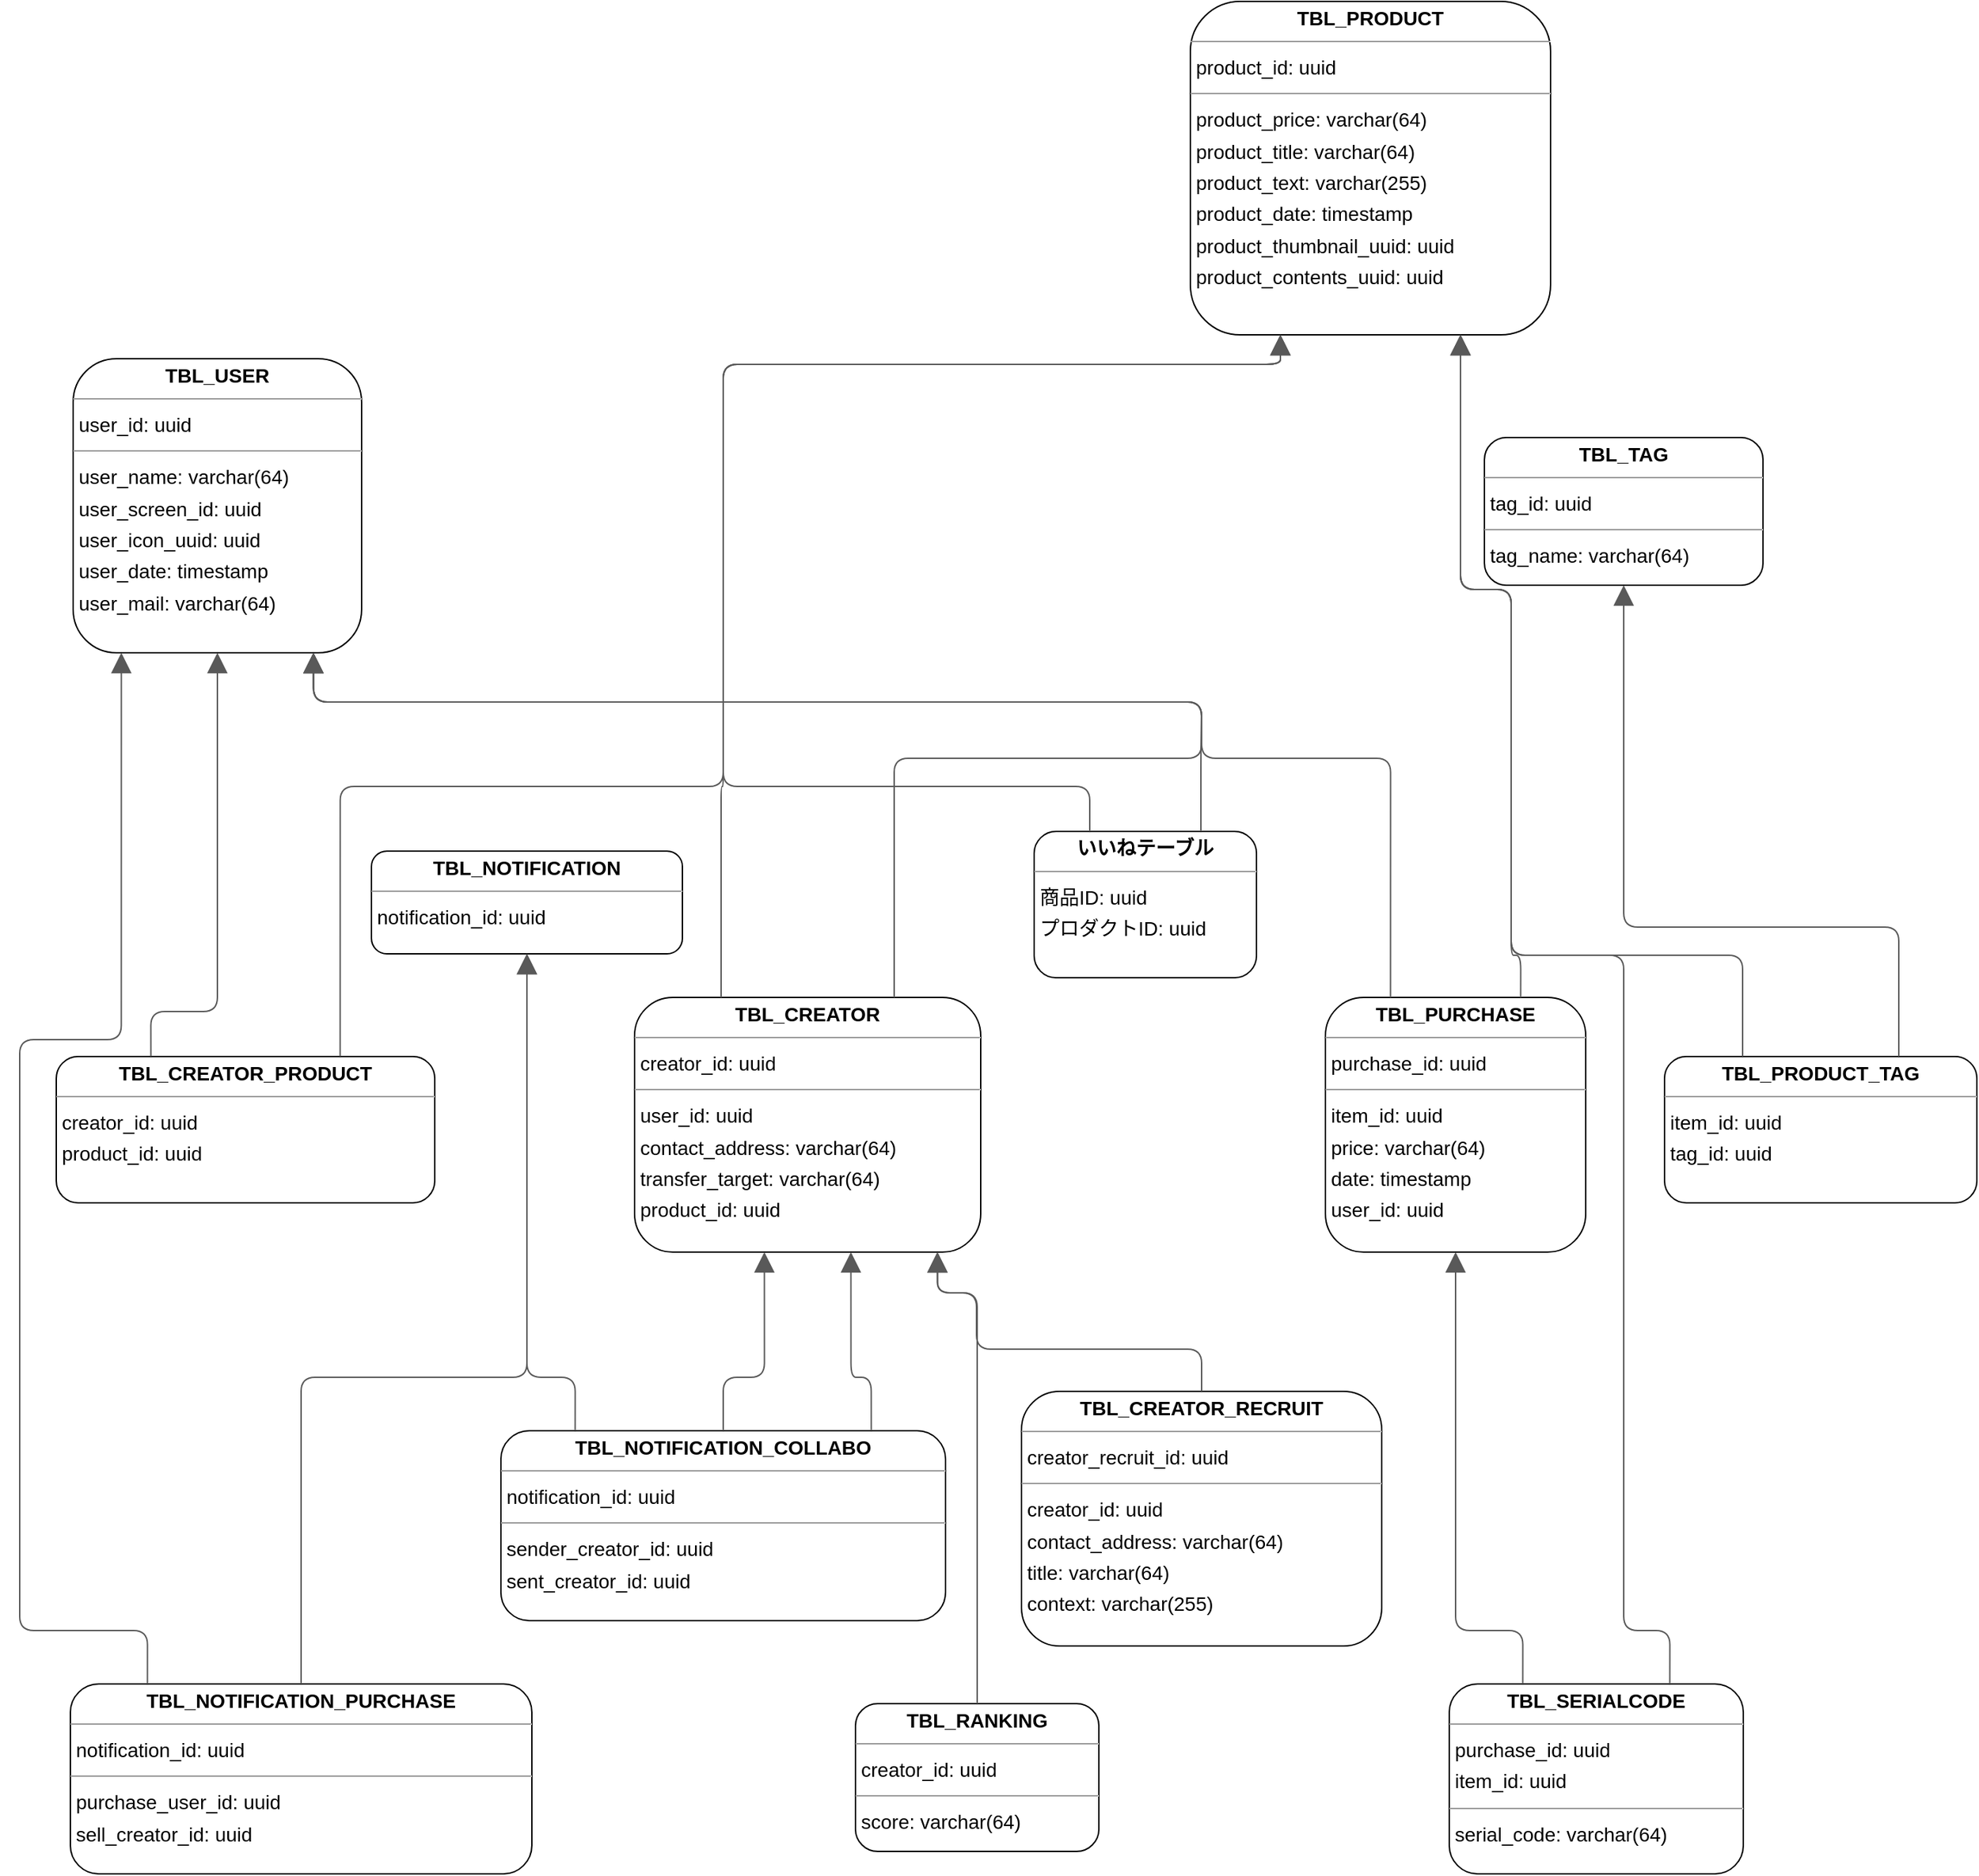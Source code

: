 <mxfile version="24.7.14">
  <diagram id="5iueLPnMIvjqVOyEWl0s" name="ページ1">
    <mxGraphModel dx="1166" dy="786" grid="1" gridSize="10" guides="1" tooltips="1" connect="1" arrows="1" fold="1" page="0" pageScale="1" pageWidth="827" pageHeight="1169" background="none" math="0" shadow="0">
      <root>
        <mxCell id="0" />
        <mxCell id="1" parent="0" />
        <mxCell id="node10" value="&lt;p style=&quot;margin:0px;margin-top:4px;text-align:center;&quot;&gt;&lt;b&gt;TBL_CREATOR&lt;/b&gt;&lt;/p&gt;&lt;hr size=&quot;1&quot;/&gt;&lt;p style=&quot;margin:0 0 0 4px;line-height:1.6;&quot;&gt; creator_id: uuid&lt;/p&gt;&lt;hr size=&quot;1&quot;/&gt;&lt;p style=&quot;margin:0 0 0 4px;line-height:1.6;&quot;&gt; user_id: uuid&lt;br/&gt; contact_address: varchar(64)&lt;br/&gt; transfer_target: varchar(64)&lt;br/&gt; product_id: uuid&lt;/p&gt;" style="verticalAlign=top;align=left;overflow=fill;fontSize=14;fontFamily=Helvetica;html=1;rounded=1;shadow=0;comic=0;labelBackgroundColor=none;strokeWidth=1;" parent="1" vertex="1">
          <mxGeometry x="248" y="590" width="246" height="181" as="geometry" />
        </mxCell>
        <mxCell id="node3" value="&lt;p style=&quot;margin:0px;margin-top:4px;text-align:center;&quot;&gt;&lt;b&gt;TBL_CREATOR_PRODUCT&lt;/b&gt;&lt;/p&gt;&lt;hr size=&quot;1&quot;/&gt;&lt;p style=&quot;margin:0 0 0 4px;line-height:1.6;&quot;&gt; creator_id: uuid&lt;br/&gt; product_id: uuid&lt;/p&gt;" style="verticalAlign=top;align=left;overflow=fill;fontSize=14;fontFamily=Helvetica;html=1;rounded=1;shadow=0;comic=0;labelBackgroundColor=none;strokeWidth=1;" parent="1" vertex="1">
          <mxGeometry x="-163" y="632" width="269" height="104" as="geometry" />
        </mxCell>
        <mxCell id="node9" value="&lt;p style=&quot;margin:0px;margin-top:4px;text-align:center;&quot;&gt;&lt;b&gt;TBL_CREATOR_RECRUIT&lt;/b&gt;&lt;/p&gt;&lt;hr size=&quot;1&quot;/&gt;&lt;p style=&quot;margin:0 0 0 4px;line-height:1.6;&quot;&gt; creator_recruit_id: uuid&lt;/p&gt;&lt;hr size=&quot;1&quot;/&gt;&lt;p style=&quot;margin:0 0 0 4px;line-height:1.6;&quot;&gt; creator_id: uuid&lt;br/&gt; contact_address: varchar(64)&lt;br/&gt; title: varchar(64)&lt;br/&gt; context: varchar(255)&lt;/p&gt;" style="verticalAlign=top;align=left;overflow=fill;fontSize=14;fontFamily=Helvetica;html=1;rounded=1;shadow=0;comic=0;labelBackgroundColor=none;strokeWidth=1;" parent="1" vertex="1">
          <mxGeometry x="523" y="870" width="256" height="181" as="geometry" />
        </mxCell>
        <mxCell id="node4" value="&lt;p style=&quot;margin:0px;margin-top:4px;text-align:center;&quot;&gt;&lt;b&gt;いいねテーブル&lt;/b&gt;&lt;/p&gt;&lt;hr size=&quot;1&quot;&gt;&lt;p style=&quot;margin:0 0 0 4px;line-height:1.6;&quot;&gt;商品ID: uuid&lt;br&gt;プロダクトID: uuid&lt;/p&gt;" style="verticalAlign=top;align=left;overflow=fill;fontSize=14;fontFamily=Helvetica;html=1;rounded=1;shadow=0;comic=0;labelBackgroundColor=none;strokeWidth=1;" parent="1" vertex="1">
          <mxGeometry x="532" y="472" width="158" height="104" as="geometry" />
        </mxCell>
        <mxCell id="node14" value="&lt;p style=&quot;margin:0px;margin-top:4px;text-align:center;&quot;&gt;&lt;b&gt;TBL_NOTIFICATION&lt;/b&gt;&lt;/p&gt;&lt;hr size=&quot;1&quot;/&gt;&lt;p style=&quot;margin:0 0 0 4px;line-height:1.6;&quot;&gt; notification_id: uuid&lt;/p&gt;" style="verticalAlign=top;align=left;overflow=fill;fontSize=14;fontFamily=Helvetica;html=1;rounded=1;shadow=0;comic=0;labelBackgroundColor=none;strokeWidth=1;" parent="1" vertex="1">
          <mxGeometry x="61" y="486" width="221" height="73" as="geometry" />
        </mxCell>
        <mxCell id="node5" value="&lt;p style=&quot;margin:0px;margin-top:4px;text-align:center;&quot;&gt;&lt;b&gt;TBL_NOTIFICATION_COLLABO&lt;/b&gt;&lt;/p&gt;&lt;hr size=&quot;1&quot;/&gt;&lt;p style=&quot;margin:0 0 0 4px;line-height:1.6;&quot;&gt; notification_id: uuid&lt;/p&gt;&lt;hr size=&quot;1&quot;/&gt;&lt;p style=&quot;margin:0 0 0 4px;line-height:1.6;&quot;&gt; sender_creator_id: uuid&lt;br/&gt; sent_creator_id: uuid&lt;/p&gt;" style="verticalAlign=top;align=left;overflow=fill;fontSize=14;fontFamily=Helvetica;html=1;rounded=1;shadow=0;comic=0;labelBackgroundColor=none;strokeWidth=1;" parent="1" vertex="1">
          <mxGeometry x="153" y="898" width="316" height="135" as="geometry" />
        </mxCell>
        <mxCell id="node2" value="&lt;p style=&quot;margin:0px;margin-top:4px;text-align:center;&quot;&gt;&lt;b&gt;TBL_NOTIFICATION_PURCHASE&lt;/b&gt;&lt;/p&gt;&lt;hr size=&quot;1&quot;/&gt;&lt;p style=&quot;margin:0 0 0 4px;line-height:1.6;&quot;&gt; notification_id: uuid&lt;/p&gt;&lt;hr size=&quot;1&quot;/&gt;&lt;p style=&quot;margin:0 0 0 4px;line-height:1.6;&quot;&gt; purchase_user_id: uuid&lt;br/&gt; sell_creator_id: uuid&lt;/p&gt;" style="verticalAlign=top;align=left;overflow=fill;fontSize=14;fontFamily=Helvetica;html=1;rounded=1;shadow=0;comic=0;labelBackgroundColor=none;strokeWidth=1;" parent="1" vertex="1">
          <mxGeometry x="-153" y="1078" width="328" height="135" as="geometry" />
        </mxCell>
        <mxCell id="node12" value="&lt;p style=&quot;margin:0px;margin-top:4px;text-align:center;&quot;&gt;&lt;b&gt;TBL_PRODUCT&lt;/b&gt;&lt;/p&gt;&lt;hr size=&quot;1&quot;/&gt;&lt;p style=&quot;margin:0 0 0 4px;line-height:1.6;&quot;&gt; product_id: uuid&lt;/p&gt;&lt;hr size=&quot;1&quot;/&gt;&lt;p style=&quot;margin:0 0 0 4px;line-height:1.6;&quot;&gt; product_price: varchar(64)&lt;br/&gt; product_title: varchar(64)&lt;br/&gt; product_text: varchar(255)&lt;br/&gt; product_date: timestamp&lt;br/&gt; product_thumbnail_uuid: uuid&lt;br/&gt; product_contents_uuid: uuid&lt;/p&gt;" style="verticalAlign=top;align=left;overflow=fill;fontSize=14;fontFamily=Helvetica;html=1;rounded=1;shadow=0;comic=0;labelBackgroundColor=none;strokeWidth=1;" parent="1" vertex="1">
          <mxGeometry x="643" y="-118" width="256" height="237" as="geometry" />
        </mxCell>
        <mxCell id="node11" value="&lt;p style=&quot;margin:0px;margin-top:4px;text-align:center;&quot;&gt;&lt;b&gt;TBL_PRODUCT_TAG&lt;/b&gt;&lt;/p&gt;&lt;hr size=&quot;1&quot;/&gt;&lt;p style=&quot;margin:0 0 0 4px;line-height:1.6;&quot;&gt; item_id: uuid&lt;br/&gt; tag_id: uuid&lt;/p&gt;" style="verticalAlign=top;align=left;overflow=fill;fontSize=14;fontFamily=Helvetica;html=1;rounded=1;shadow=0;comic=0;labelBackgroundColor=none;strokeWidth=1;" parent="1" vertex="1">
          <mxGeometry x="980" y="632" width="222" height="104" as="geometry" />
        </mxCell>
        <mxCell id="node8" value="&lt;p style=&quot;margin:0px;margin-top:4px;text-align:center;&quot;&gt;&lt;b&gt;TBL_PURCHASE&lt;/b&gt;&lt;/p&gt;&lt;hr size=&quot;1&quot;/&gt;&lt;p style=&quot;margin:0 0 0 4px;line-height:1.6;&quot;&gt; purchase_id: uuid&lt;/p&gt;&lt;hr size=&quot;1&quot;/&gt;&lt;p style=&quot;margin:0 0 0 4px;line-height:1.6;&quot;&gt; item_id: uuid&lt;br/&gt; price: varchar(64)&lt;br/&gt; date: timestamp&lt;br/&gt; user_id: uuid&lt;/p&gt;" style="verticalAlign=top;align=left;overflow=fill;fontSize=14;fontFamily=Helvetica;html=1;rounded=1;shadow=0;comic=0;labelBackgroundColor=none;strokeWidth=1;" parent="1" vertex="1">
          <mxGeometry x="739" y="590" width="185" height="181" as="geometry" />
        </mxCell>
        <mxCell id="node13" value="&lt;p style=&quot;margin:0px;margin-top:4px;text-align:center;&quot;&gt;&lt;b&gt;TBL_RANKING&lt;/b&gt;&lt;/p&gt;&lt;hr size=&quot;1&quot;/&gt;&lt;p style=&quot;margin:0 0 0 4px;line-height:1.6;&quot;&gt; creator_id: uuid&lt;/p&gt;&lt;hr size=&quot;1&quot;/&gt;&lt;p style=&quot;margin:0 0 0 4px;line-height:1.6;&quot;&gt; score: varchar(64)&lt;/p&gt;" style="verticalAlign=top;align=left;overflow=fill;fontSize=14;fontFamily=Helvetica;html=1;rounded=1;shadow=0;comic=0;labelBackgroundColor=none;strokeWidth=1;" parent="1" vertex="1">
          <mxGeometry x="405" y="1092" width="173" height="105" as="geometry" />
        </mxCell>
        <mxCell id="node6" value="&lt;p style=&quot;margin:0px;margin-top:4px;text-align:center;&quot;&gt;&lt;b&gt;TBL_SERIALCODE&lt;/b&gt;&lt;/p&gt;&lt;hr size=&quot;1&quot;/&gt;&lt;p style=&quot;margin:0 0 0 4px;line-height:1.6;&quot;&gt; purchase_id: uuid&lt;br/&gt; item_id: uuid&lt;/p&gt;&lt;hr size=&quot;1&quot;/&gt;&lt;p style=&quot;margin:0 0 0 4px;line-height:1.6;&quot;&gt; serial_code: varchar(64)&lt;/p&gt;" style="verticalAlign=top;align=left;overflow=fill;fontSize=14;fontFamily=Helvetica;html=1;rounded=1;shadow=0;comic=0;labelBackgroundColor=none;strokeWidth=1;" parent="1" vertex="1">
          <mxGeometry x="827" y="1078" width="209" height="135" as="geometry" />
        </mxCell>
        <mxCell id="node0" value="&lt;p style=&quot;margin:0px;margin-top:4px;text-align:center;&quot;&gt;&lt;b&gt;TBL_TAG&lt;/b&gt;&lt;/p&gt;&lt;hr size=&quot;1&quot;/&gt;&lt;p style=&quot;margin:0 0 0 4px;line-height:1.6;&quot;&gt; tag_id: uuid&lt;/p&gt;&lt;hr size=&quot;1&quot;/&gt;&lt;p style=&quot;margin:0 0 0 4px;line-height:1.6;&quot;&gt; tag_name: varchar(64)&lt;/p&gt;" style="verticalAlign=top;align=left;overflow=fill;fontSize=14;fontFamily=Helvetica;html=1;rounded=1;shadow=0;comic=0;labelBackgroundColor=none;strokeWidth=1;" parent="1" vertex="1">
          <mxGeometry x="852" y="192" width="198" height="105" as="geometry" />
        </mxCell>
        <mxCell id="node1" value="&lt;p style=&quot;margin:0px;margin-top:4px;text-align:center;&quot;&gt;&lt;b&gt;TBL_USER&lt;/b&gt;&lt;/p&gt;&lt;hr size=&quot;1&quot;/&gt;&lt;p style=&quot;margin:0 0 0 4px;line-height:1.6;&quot;&gt; user_id: uuid&lt;/p&gt;&lt;hr size=&quot;1&quot;/&gt;&lt;p style=&quot;margin:0 0 0 4px;line-height:1.6;&quot;&gt; user_name: varchar(64)&lt;br/&gt; user_screen_id: uuid&lt;br/&gt; user_icon_uuid: uuid&lt;br/&gt; user_date: timestamp&lt;br/&gt; user_mail: varchar(64)&lt;/p&gt;" style="verticalAlign=top;align=left;overflow=fill;fontSize=14;fontFamily=Helvetica;html=1;rounded=1;shadow=0;comic=0;labelBackgroundColor=none;strokeWidth=1;" parent="1" vertex="1">
          <mxGeometry x="-151" y="136" width="205" height="209" as="geometry" />
        </mxCell>
        <mxCell id="edge4" value="" style="html=1;rounded=1;edgeStyle=orthogonalEdgeStyle;dashed=0;startArrow=none;endArrow=block;endSize=12;strokeColor=#595959;exitX=0.250;exitY=0.000;exitDx=0;exitDy=0;entryX=0.250;entryY=1.000;entryDx=0;entryDy=0;" parent="1" source="node10" target="node12" edge="1">
          <mxGeometry width="50" height="50" relative="1" as="geometry">
            <Array as="points">
              <mxPoint x="310" y="440" />
              <mxPoint x="311" y="440" />
              <mxPoint x="311" y="140" />
              <mxPoint x="707" y="140" />
            </Array>
          </mxGeometry>
        </mxCell>
        <mxCell id="edge16" value="" style="html=1;rounded=1;edgeStyle=orthogonalEdgeStyle;dashed=0;startArrow=none;endArrow=block;endSize=12;strokeColor=#595959;exitX=0.750;exitY=0.000;exitDx=0;exitDy=0;entryX=0.833;entryY=1.000;entryDx=0;entryDy=0;" parent="1" source="node10" target="node1" edge="1">
          <mxGeometry width="50" height="50" relative="1" as="geometry">
            <Array as="points">
              <mxPoint x="433" y="420" />
              <mxPoint x="651" y="420" />
              <mxPoint x="651" y="380" />
              <mxPoint x="19" y="380" />
            </Array>
          </mxGeometry>
        </mxCell>
        <mxCell id="edge11" value="" style="html=1;rounded=1;edgeStyle=orthogonalEdgeStyle;dashed=0;startArrow=none;endArrow=block;endSize=12;strokeColor=#595959;exitX=0.750;exitY=0.000;exitDx=0;exitDy=0;entryX=0.250;entryY=1.000;entryDx=0;entryDy=0;" parent="1" source="node3" target="node12" edge="1">
          <mxGeometry width="50" height="50" relative="1" as="geometry">
            <Array as="points">
              <mxPoint x="38" y="440" />
              <mxPoint x="311" y="440" />
              <mxPoint x="311" y="140" />
              <mxPoint x="707" y="140" />
            </Array>
          </mxGeometry>
        </mxCell>
        <mxCell id="edge2" value="" style="html=1;rounded=1;edgeStyle=orthogonalEdgeStyle;dashed=0;startArrow=none;endArrow=block;endSize=12;strokeColor=#595959;exitX=0.250;exitY=0.000;exitDx=0;exitDy=0;entryX=0.500;entryY=1.000;entryDx=0;entryDy=0;" parent="1" source="node3" target="node1" edge="1">
          <mxGeometry width="50" height="50" relative="1" as="geometry">
            <Array as="points">
              <mxPoint x="-96" y="600" />
              <mxPoint x="-49" y="600" />
            </Array>
          </mxGeometry>
        </mxCell>
        <mxCell id="edge3" value="" style="html=1;rounded=1;edgeStyle=orthogonalEdgeStyle;dashed=0;startArrow=none;endArrow=block;endSize=12;strokeColor=#595959;exitX=0.500;exitY=0.000;exitDx=0;exitDy=0;entryX=0.875;entryY=1.000;entryDx=0;entryDy=0;" parent="1" source="node9" target="node10" edge="1">
          <mxGeometry width="50" height="50" relative="1" as="geometry">
            <Array as="points">
              <mxPoint x="651" y="840" />
              <mxPoint x="491" y="840" />
              <mxPoint x="491" y="800" />
              <mxPoint x="463" y="800" />
            </Array>
          </mxGeometry>
        </mxCell>
        <mxCell id="edge13" value="" style="html=1;rounded=1;edgeStyle=orthogonalEdgeStyle;dashed=0;startArrow=none;endArrow=block;endSize=12;strokeColor=#595959;exitX=0.250;exitY=0.000;exitDx=0;exitDy=0;entryX=0.250;entryY=1.000;entryDx=0;entryDy=0;" parent="1" source="node4" target="node12" edge="1">
          <mxGeometry width="50" height="50" relative="1" as="geometry">
            <Array as="points">
              <mxPoint x="572" y="440" />
              <mxPoint x="311" y="440" />
              <mxPoint x="311" y="140" />
              <mxPoint x="707" y="140" />
            </Array>
          </mxGeometry>
        </mxCell>
        <mxCell id="edge9" value="" style="html=1;rounded=1;edgeStyle=orthogonalEdgeStyle;dashed=0;startArrow=none;endArrow=block;endSize=12;strokeColor=#595959;exitX=0.750;exitY=0.000;exitDx=0;exitDy=0;entryX=0.833;entryY=1.000;entryDx=0;entryDy=0;" parent="1" source="node4" target="node1" edge="1">
          <mxGeometry width="50" height="50" relative="1" as="geometry">
            <Array as="points">
              <mxPoint x="651" y="420" />
              <mxPoint x="651" y="420" />
              <mxPoint x="651" y="380" />
              <mxPoint x="19" y="380" />
            </Array>
          </mxGeometry>
        </mxCell>
        <mxCell id="edge8" value="" style="html=1;rounded=1;edgeStyle=orthogonalEdgeStyle;dashed=0;startArrow=none;endArrow=block;endSize=12;strokeColor=#595959;exitX=0.833;exitY=0.000;exitDx=0;exitDy=0;entryX=0.625;entryY=1.000;entryDx=0;entryDy=0;" parent="1" source="node5" target="node10" edge="1">
          <mxGeometry width="50" height="50" relative="1" as="geometry">
            <Array as="points">
              <mxPoint x="416" y="860" />
              <mxPoint x="402" y="860" />
            </Array>
          </mxGeometry>
        </mxCell>
        <mxCell id="edge14" value="" style="html=1;rounded=1;edgeStyle=orthogonalEdgeStyle;dashed=0;startArrow=none;endArrow=block;endSize=12;strokeColor=#595959;exitX=0.500;exitY=0.000;exitDx=0;exitDy=0;entryX=0.375;entryY=1.000;entryDx=0;entryDy=0;" parent="1" source="node5" target="node10" edge="1">
          <mxGeometry width="50" height="50" relative="1" as="geometry">
            <Array as="points">
              <mxPoint x="311" y="860" />
              <mxPoint x="340" y="860" />
            </Array>
          </mxGeometry>
        </mxCell>
        <mxCell id="edge0" value="" style="html=1;rounded=1;edgeStyle=orthogonalEdgeStyle;dashed=0;startArrow=none;endArrow=block;endSize=12;strokeColor=#595959;exitX=0.167;exitY=0.000;exitDx=0;exitDy=0;entryX=0.500;entryY=1.001;entryDx=0;entryDy=0;" parent="1" source="node5" target="node14" edge="1">
          <mxGeometry width="50" height="50" relative="1" as="geometry">
            <Array as="points">
              <mxPoint x="206" y="860" />
              <mxPoint x="171" y="860" />
            </Array>
          </mxGeometry>
        </mxCell>
        <mxCell id="edge7" value="" style="html=1;rounded=1;edgeStyle=orthogonalEdgeStyle;dashed=0;startArrow=none;endArrow=block;endSize=12;strokeColor=#595959;exitX=0.500;exitY=0.000;exitDx=0;exitDy=0;entryX=0.500;entryY=1.001;entryDx=0;entryDy=0;" parent="1" source="node2" target="node14" edge="1">
          <mxGeometry width="50" height="50" relative="1" as="geometry">
            <Array as="points">
              <mxPoint x="11" y="860" />
              <mxPoint x="171" y="860" />
            </Array>
          </mxGeometry>
        </mxCell>
        <mxCell id="edge19" value="" style="html=1;rounded=1;edgeStyle=orthogonalEdgeStyle;dashed=0;startArrow=none;endArrow=block;endSize=12;strokeColor=#595959;exitX=0.167;exitY=0.000;exitDx=0;exitDy=0;entryX=0.167;entryY=1.000;entryDx=0;entryDy=0;" parent="1" source="node2" target="node1" edge="1">
          <mxGeometry width="50" height="50" relative="1" as="geometry">
            <Array as="points">
              <mxPoint x="-98" y="1040" />
              <mxPoint x="-189" y="1040" />
              <mxPoint x="-189" y="620" />
              <mxPoint x="-117" y="620" />
            </Array>
          </mxGeometry>
        </mxCell>
        <mxCell id="edge1" value="" style="html=1;rounded=1;edgeStyle=orthogonalEdgeStyle;dashed=0;startArrow=none;endArrow=block;endSize=12;strokeColor=#595959;exitX=0.250;exitY=0.000;exitDx=0;exitDy=0;entryX=0.750;entryY=1.000;entryDx=0;entryDy=0;" parent="1" source="node11" target="node12" edge="1">
          <mxGeometry width="50" height="50" relative="1" as="geometry">
            <Array as="points">
              <mxPoint x="1036" y="560" />
              <mxPoint x="871" y="560" />
              <mxPoint x="871" y="300" />
              <mxPoint x="835" y="300" />
            </Array>
          </mxGeometry>
        </mxCell>
        <mxCell id="edge18" value="" style="html=1;rounded=1;edgeStyle=orthogonalEdgeStyle;dashed=0;startArrow=none;endArrow=block;endSize=12;strokeColor=#595959;exitX=0.750;exitY=0.000;exitDx=0;exitDy=0;entryX=0.500;entryY=1.000;entryDx=0;entryDy=0;" parent="1" source="node11" target="node0" edge="1">
          <mxGeometry width="50" height="50" relative="1" as="geometry">
            <Array as="points">
              <mxPoint x="1147" y="540" />
              <mxPoint x="951" y="540" />
            </Array>
          </mxGeometry>
        </mxCell>
        <mxCell id="edge12" value="" style="html=1;rounded=1;edgeStyle=orthogonalEdgeStyle;dashed=0;startArrow=none;endArrow=block;endSize=12;strokeColor=#595959;exitX=0.750;exitY=0.000;exitDx=0;exitDy=0;entryX=0.750;entryY=1.000;entryDx=0;entryDy=0;" parent="1" source="node8" target="node12" edge="1">
          <mxGeometry width="50" height="50" relative="1" as="geometry">
            <Array as="points">
              <mxPoint x="877" y="560" />
              <mxPoint x="871" y="560" />
              <mxPoint x="871" y="300" />
              <mxPoint x="835" y="300" />
            </Array>
          </mxGeometry>
        </mxCell>
        <mxCell id="edge15" value="" style="html=1;rounded=1;edgeStyle=orthogonalEdgeStyle;dashed=0;startArrow=none;endArrow=block;endSize=12;strokeColor=#595959;exitX=0.250;exitY=0.000;exitDx=0;exitDy=0;entryX=0.833;entryY=1.000;entryDx=0;entryDy=0;" parent="1" source="node8" target="node1" edge="1">
          <mxGeometry width="50" height="50" relative="1" as="geometry">
            <Array as="points">
              <mxPoint x="785" y="420" />
              <mxPoint x="651" y="420" />
              <mxPoint x="651" y="380" />
              <mxPoint x="19" y="380" />
            </Array>
          </mxGeometry>
        </mxCell>
        <mxCell id="edge6" value="" style="html=1;rounded=1;edgeStyle=orthogonalEdgeStyle;dashed=0;startArrow=none;endArrow=block;endSize=12;strokeColor=#595959;exitX=0.500;exitY=0.000;exitDx=0;exitDy=0;entryX=0.875;entryY=1.000;entryDx=0;entryDy=0;" parent="1" source="node13" target="node10" edge="1">
          <mxGeometry width="50" height="50" relative="1" as="geometry">
            <Array as="points">
              <mxPoint x="491" y="800" />
              <mxPoint x="463" y="800" />
            </Array>
          </mxGeometry>
        </mxCell>
        <mxCell id="edge17" value="" style="html=1;rounded=1;edgeStyle=orthogonalEdgeStyle;dashed=0;startArrow=none;endArrow=block;endSize=12;strokeColor=#595959;exitX=0.750;exitY=0.000;exitDx=0;exitDy=0;entryX=0.750;entryY=1.000;entryDx=0;entryDy=0;" parent="1" source="node6" target="node12" edge="1">
          <mxGeometry width="50" height="50" relative="1" as="geometry">
            <Array as="points">
              <mxPoint x="983" y="1040" />
              <mxPoint x="951" y="1040" />
              <mxPoint x="951" y="560" />
              <mxPoint x="871" y="560" />
              <mxPoint x="871" y="300" />
              <mxPoint x="835" y="300" />
            </Array>
          </mxGeometry>
        </mxCell>
        <mxCell id="edge5" value="" style="html=1;rounded=1;edgeStyle=orthogonalEdgeStyle;dashed=0;startArrow=none;endArrow=block;endSize=12;strokeColor=#595959;exitX=0.250;exitY=0.000;exitDx=0;exitDy=0;entryX=0.500;entryY=1.000;entryDx=0;entryDy=0;" parent="1" source="node6" target="node8" edge="1">
          <mxGeometry width="50" height="50" relative="1" as="geometry">
            <Array as="points">
              <mxPoint x="879" y="1040" />
              <mxPoint x="831" y="1040" />
            </Array>
          </mxGeometry>
        </mxCell>
      </root>
    </mxGraphModel>
  </diagram>
</mxfile>
